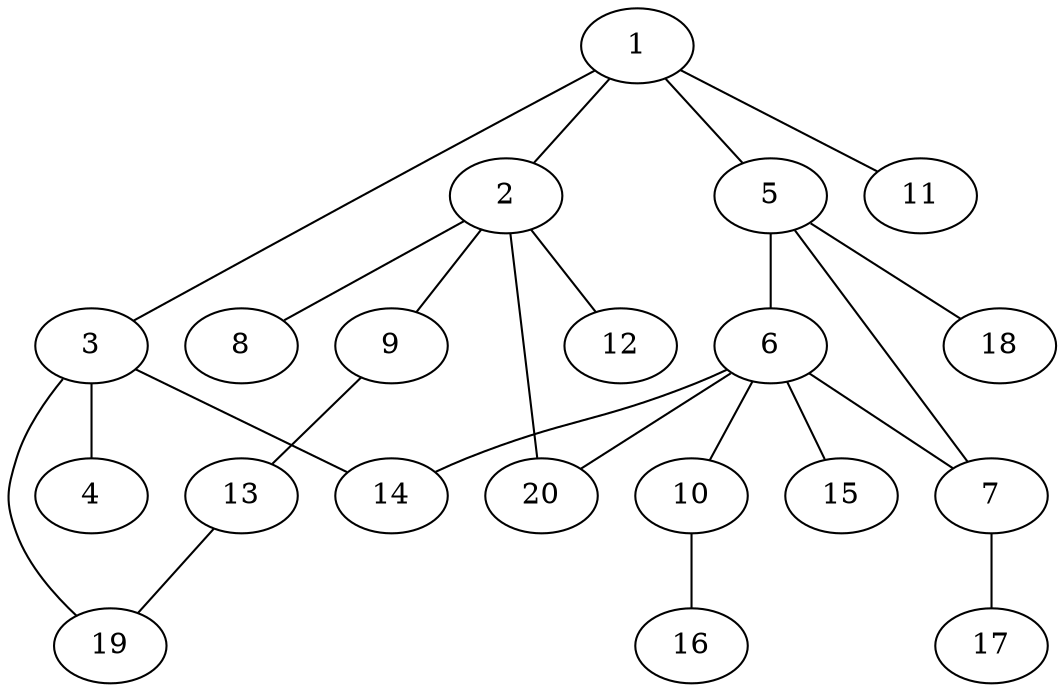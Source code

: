 graph graphname {1--2
1--3
1--5
1--11
2--8
2--9
2--12
2--20
3--4
3--14
3--19
5--6
5--7
5--18
6--7
6--10
6--14
6--15
6--20
7--17
9--13
10--16
13--19
}